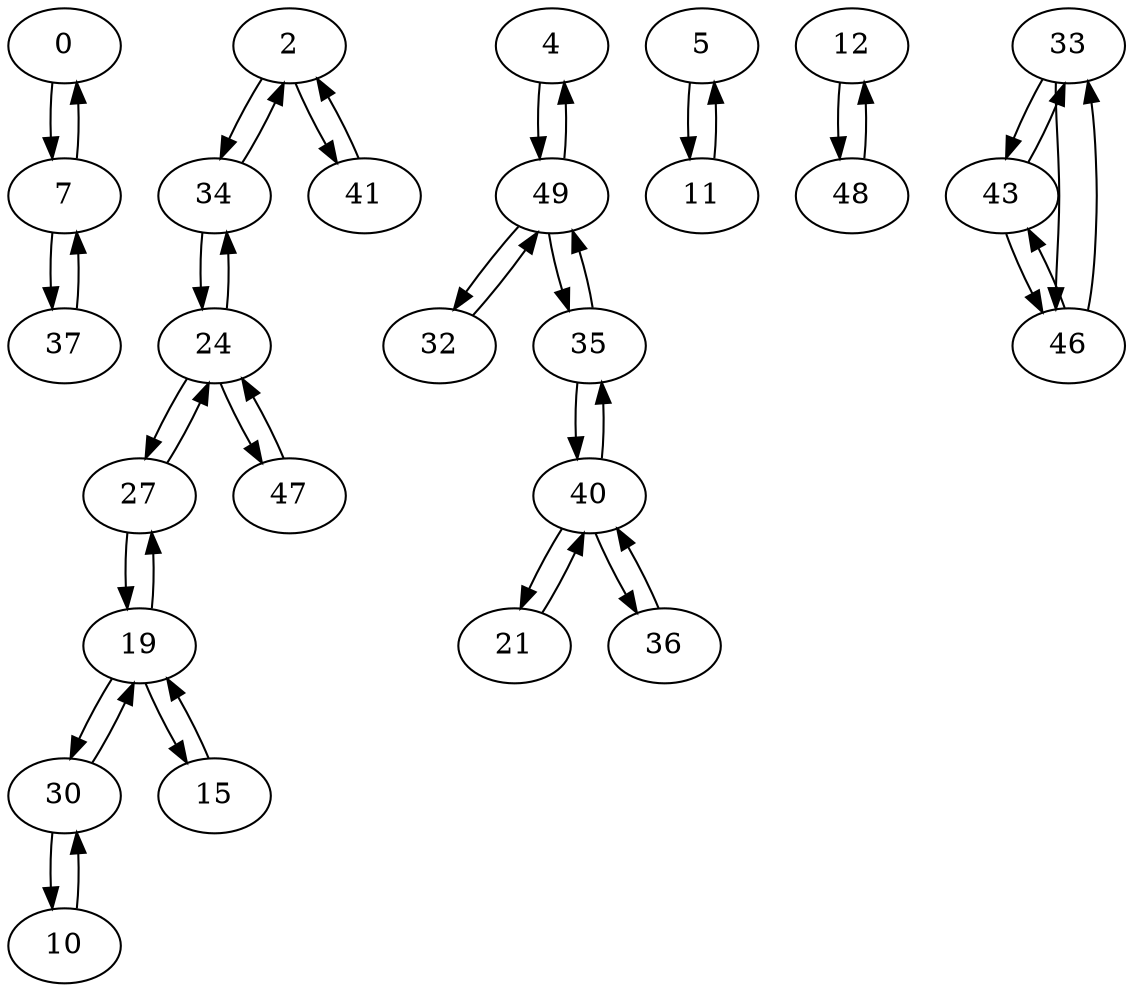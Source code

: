 digraph G {
  0 -> 7;
  2 -> 34;
  2 -> 41;
  4 -> 49;
  5 -> 11;
  7 -> 0;
  7 -> 37;
  10 -> 30;
  11 -> 5;
  12 -> 48;
  15 -> 19;
  19 -> 15;
  19 -> 27;
  19 -> 30;
  21 -> 40;
  24 -> 27;
  24 -> 34;
  24 -> 47;
  27 -> 19;
  27 -> 24;
  30 -> 10;
  30 -> 19;
  32 -> 49;
  33 -> 43;
  33 -> 46;
  34 -> 2;
  34 -> 24;
  35 -> 40;
  35 -> 49;
  36 -> 40;
  37 -> 7;
  40 -> 21;
  40 -> 35;
  40 -> 36;
  41 -> 2;
  43 -> 33;
  43 -> 46;
  46 -> 33;
  46 -> 43;
  47 -> 24;
  48 -> 12;
  49 -> 4;
  49 -> 32;
  49 -> 35;
}